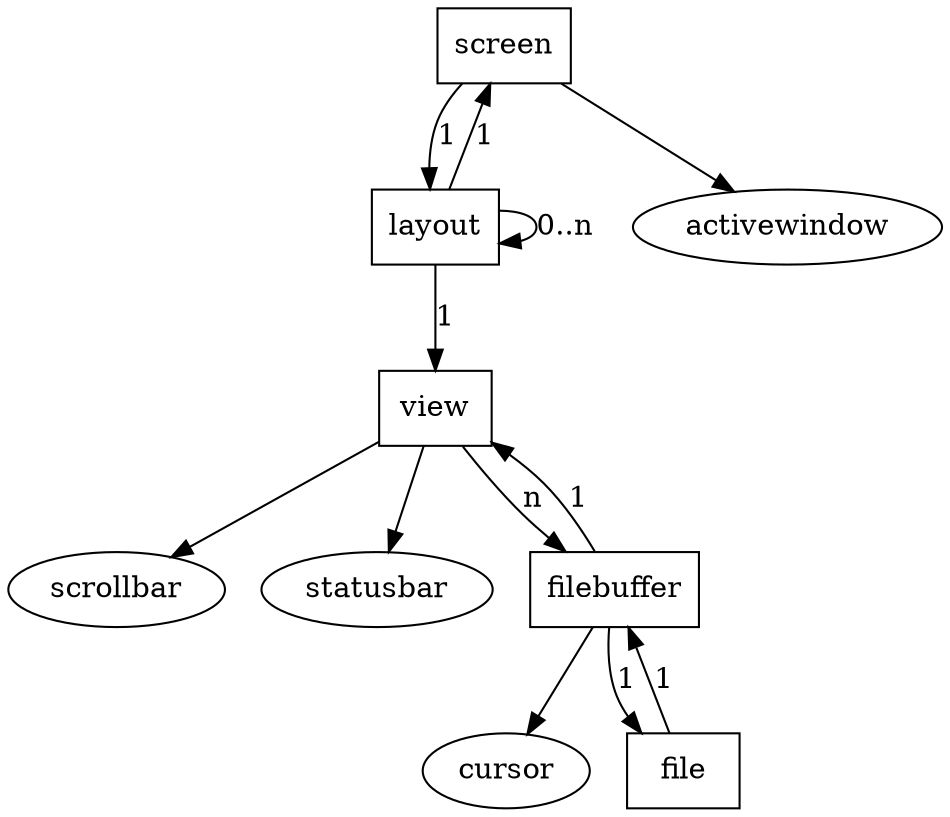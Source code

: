 /*
    screen bevat activeview met coordinaten om enkel view te updaten die actief is bij het schrijven van tekst
*/
digraph {
    node[shape=box]
    // front end
    screen
    layout
    view
    scrollbar[shape=oval]
    statusbar[shape=oval]
    cursor[shape=oval]
    filebuffer
    activewindow[shape=oval]
    file
    view -> filebuffer[label=n]
    filebuffer -> view[label=1]
    filebuffer -> file[label=1]
    filebuffer -> cursor
    file -> filebuffer[label=1]
    view -> {scrollbar, statusbar}
    screen -> layout[label=1]
    layout -> screen[label=1]
    layout -> view[label=1]
    layout -> layout[label="0..n"]
    screen->activewindow
}
